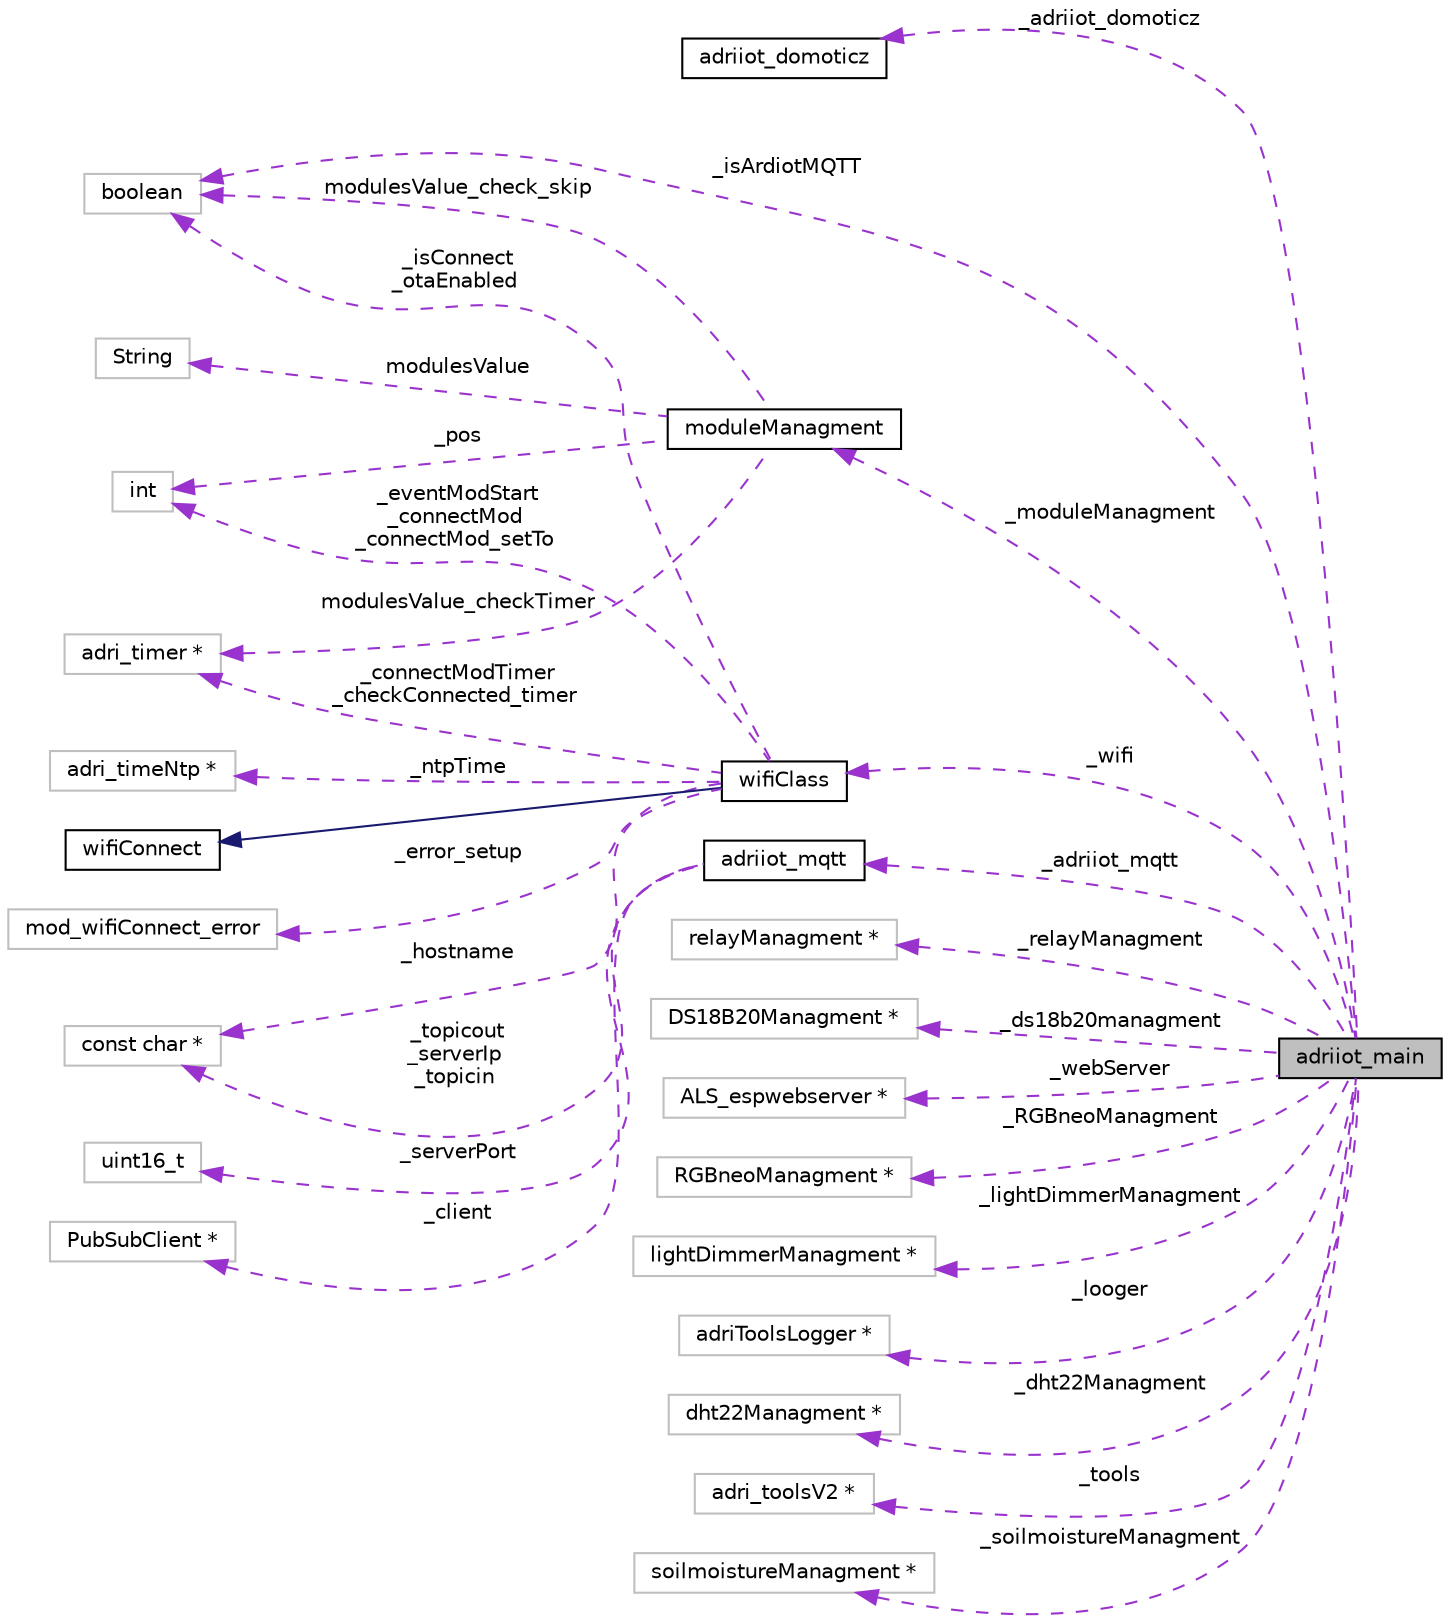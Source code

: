 digraph "adriiot_main"
{
 // LATEX_PDF_SIZE
  edge [fontname="Helvetica",fontsize="10",labelfontname="Helvetica",labelfontsize="10"];
  node [fontname="Helvetica",fontsize="10",shape=record];
  rankdir="LR";
  Node1 [label="adriiot_main",height=0.2,width=0.4,color="black", fillcolor="grey75", style="filled", fontcolor="black",tooltip=" "];
  Node2 -> Node1 [dir="back",color="darkorchid3",fontsize="10",style="dashed",label=" _adriiot_domoticz" ,fontname="Helvetica"];
  Node2 [label="adriiot_domoticz",height=0.2,width=0.4,color="black", fillcolor="white", style="filled",URL="$classadriiot__domoticz.html",tooltip=" "];
  Node3 -> Node1 [dir="back",color="darkorchid3",fontsize="10",style="dashed",label=" _moduleManagment" ,fontname="Helvetica"];
  Node3 [label="moduleManagment",height=0.2,width=0.4,color="black", fillcolor="white", style="filled",URL="$classmodule_managment.html",tooltip=" "];
  Node4 -> Node3 [dir="back",color="darkorchid3",fontsize="10",style="dashed",label=" modulesValue" ,fontname="Helvetica"];
  Node4 [label="String",height=0.2,width=0.4,color="grey75", fillcolor="white", style="filled",tooltip=" "];
  Node5 -> Node3 [dir="back",color="darkorchid3",fontsize="10",style="dashed",label=" modulesValue_checkTimer" ,fontname="Helvetica"];
  Node5 [label="adri_timer *",height=0.2,width=0.4,color="grey75", fillcolor="white", style="filled",tooltip=" "];
  Node6 -> Node3 [dir="back",color="darkorchid3",fontsize="10",style="dashed",label=" _pos" ,fontname="Helvetica"];
  Node6 [label="int",height=0.2,width=0.4,color="grey75", fillcolor="white", style="filled",tooltip=" "];
  Node7 -> Node3 [dir="back",color="darkorchid3",fontsize="10",style="dashed",label=" modulesValue_check_skip" ,fontname="Helvetica"];
  Node7 [label="boolean",height=0.2,width=0.4,color="grey75", fillcolor="white", style="filled",tooltip=" "];
  Node8 -> Node1 [dir="back",color="darkorchid3",fontsize="10",style="dashed",label=" _relayManagment" ,fontname="Helvetica"];
  Node8 [label="relayManagment *",height=0.2,width=0.4,color="grey75", fillcolor="white", style="filled",tooltip=" "];
  Node9 -> Node1 [dir="back",color="darkorchid3",fontsize="10",style="dashed",label=" _ds18b20managment" ,fontname="Helvetica"];
  Node9 [label="DS18B20Managment *",height=0.2,width=0.4,color="grey75", fillcolor="white", style="filled",tooltip=" "];
  Node10 -> Node1 [dir="back",color="darkorchid3",fontsize="10",style="dashed",label=" _adriiot_mqtt" ,fontname="Helvetica"];
  Node10 [label="adriiot_mqtt",height=0.2,width=0.4,color="black", fillcolor="white", style="filled",URL="$classadriiot__mqtt.html",tooltip=" "];
  Node11 -> Node10 [dir="back",color="darkorchid3",fontsize="10",style="dashed",label=" _serverPort" ,fontname="Helvetica"];
  Node11 [label="uint16_t",height=0.2,width=0.4,color="grey75", fillcolor="white", style="filled",tooltip=" "];
  Node12 -> Node10 [dir="back",color="darkorchid3",fontsize="10",style="dashed",label=" _client" ,fontname="Helvetica"];
  Node12 [label="PubSubClient *",height=0.2,width=0.4,color="grey75", fillcolor="white", style="filled",tooltip=" "];
  Node13 -> Node10 [dir="back",color="darkorchid3",fontsize="10",style="dashed",label=" _topicout\n_serverIp\n_topicin" ,fontname="Helvetica"];
  Node13 [label="const char *",height=0.2,width=0.4,color="grey75", fillcolor="white", style="filled",tooltip=" "];
  Node14 -> Node1 [dir="back",color="darkorchid3",fontsize="10",style="dashed",label=" _wifi" ,fontname="Helvetica"];
  Node14 [label="wifiClass",height=0.2,width=0.4,color="black", fillcolor="white", style="filled",URL="$classwifi_class.html",tooltip=" "];
  Node15 -> Node14 [dir="back",color="midnightblue",fontsize="10",style="solid",fontname="Helvetica"];
  Node15 [label="wifiConnect",height=0.2,width=0.4,color="black", fillcolor="white", style="filled",URL="$classwifi_connect.html",tooltip=" "];
  Node5 -> Node14 [dir="back",color="darkorchid3",fontsize="10",style="dashed",label=" _connectModTimer\n_checkConnected_timer" ,fontname="Helvetica"];
  Node16 -> Node14 [dir="back",color="darkorchid3",fontsize="10",style="dashed",label=" _error_setup" ,fontname="Helvetica"];
  Node16 [label="mod_wifiConnect_error",height=0.2,width=0.4,color="grey75", fillcolor="white", style="filled",tooltip=" "];
  Node6 -> Node14 [dir="back",color="darkorchid3",fontsize="10",style="dashed",label=" _eventModStart\n_connectMod\n_connectMod_setTo" ,fontname="Helvetica"];
  Node13 -> Node14 [dir="back",color="darkorchid3",fontsize="10",style="dashed",label=" _hostname" ,fontname="Helvetica"];
  Node7 -> Node14 [dir="back",color="darkorchid3",fontsize="10",style="dashed",label=" _isConnect\n_otaEnabled" ,fontname="Helvetica"];
  Node17 -> Node14 [dir="back",color="darkorchid3",fontsize="10",style="dashed",label=" _ntpTime" ,fontname="Helvetica"];
  Node17 [label="adri_timeNtp *",height=0.2,width=0.4,color="grey75", fillcolor="white", style="filled",tooltip=" "];
  Node18 -> Node1 [dir="back",color="darkorchid3",fontsize="10",style="dashed",label=" _webServer" ,fontname="Helvetica"];
  Node18 [label="ALS_espwebserver *",height=0.2,width=0.4,color="grey75", fillcolor="white", style="filled",tooltip=" "];
  Node19 -> Node1 [dir="back",color="darkorchid3",fontsize="10",style="dashed",label=" _RGBneoManagment" ,fontname="Helvetica"];
  Node19 [label="RGBneoManagment *",height=0.2,width=0.4,color="grey75", fillcolor="white", style="filled",tooltip=" "];
  Node20 -> Node1 [dir="back",color="darkorchid3",fontsize="10",style="dashed",label=" _lightDimmerManagment" ,fontname="Helvetica"];
  Node20 [label="lightDimmerManagment *",height=0.2,width=0.4,color="grey75", fillcolor="white", style="filled",tooltip=" "];
  Node21 -> Node1 [dir="back",color="darkorchid3",fontsize="10",style="dashed",label=" _looger" ,fontname="Helvetica"];
  Node21 [label="adriToolsLogger *",height=0.2,width=0.4,color="grey75", fillcolor="white", style="filled",tooltip=" "];
  Node22 -> Node1 [dir="back",color="darkorchid3",fontsize="10",style="dashed",label=" _dht22Managment" ,fontname="Helvetica"];
  Node22 [label="dht22Managment *",height=0.2,width=0.4,color="grey75", fillcolor="white", style="filled",tooltip=" "];
  Node7 -> Node1 [dir="back",color="darkorchid3",fontsize="10",style="dashed",label=" _isArdiotMQTT" ,fontname="Helvetica"];
  Node23 -> Node1 [dir="back",color="darkorchid3",fontsize="10",style="dashed",label=" _tools" ,fontname="Helvetica"];
  Node23 [label="adri_toolsV2 *",height=0.2,width=0.4,color="grey75", fillcolor="white", style="filled",tooltip=" "];
  Node24 -> Node1 [dir="back",color="darkorchid3",fontsize="10",style="dashed",label=" _soilmoistureManagment" ,fontname="Helvetica"];
  Node24 [label="soilmoistureManagment *",height=0.2,width=0.4,color="grey75", fillcolor="white", style="filled",tooltip=" "];
}
